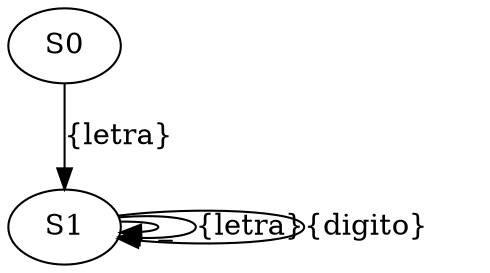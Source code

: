digraph G {
	S0 -> S1 [label="{letra}"]	S1 -> S1 [label="_"]	S1 -> S1 [label="{letra}"]	S1 -> S1 [label="{digito}"]
}